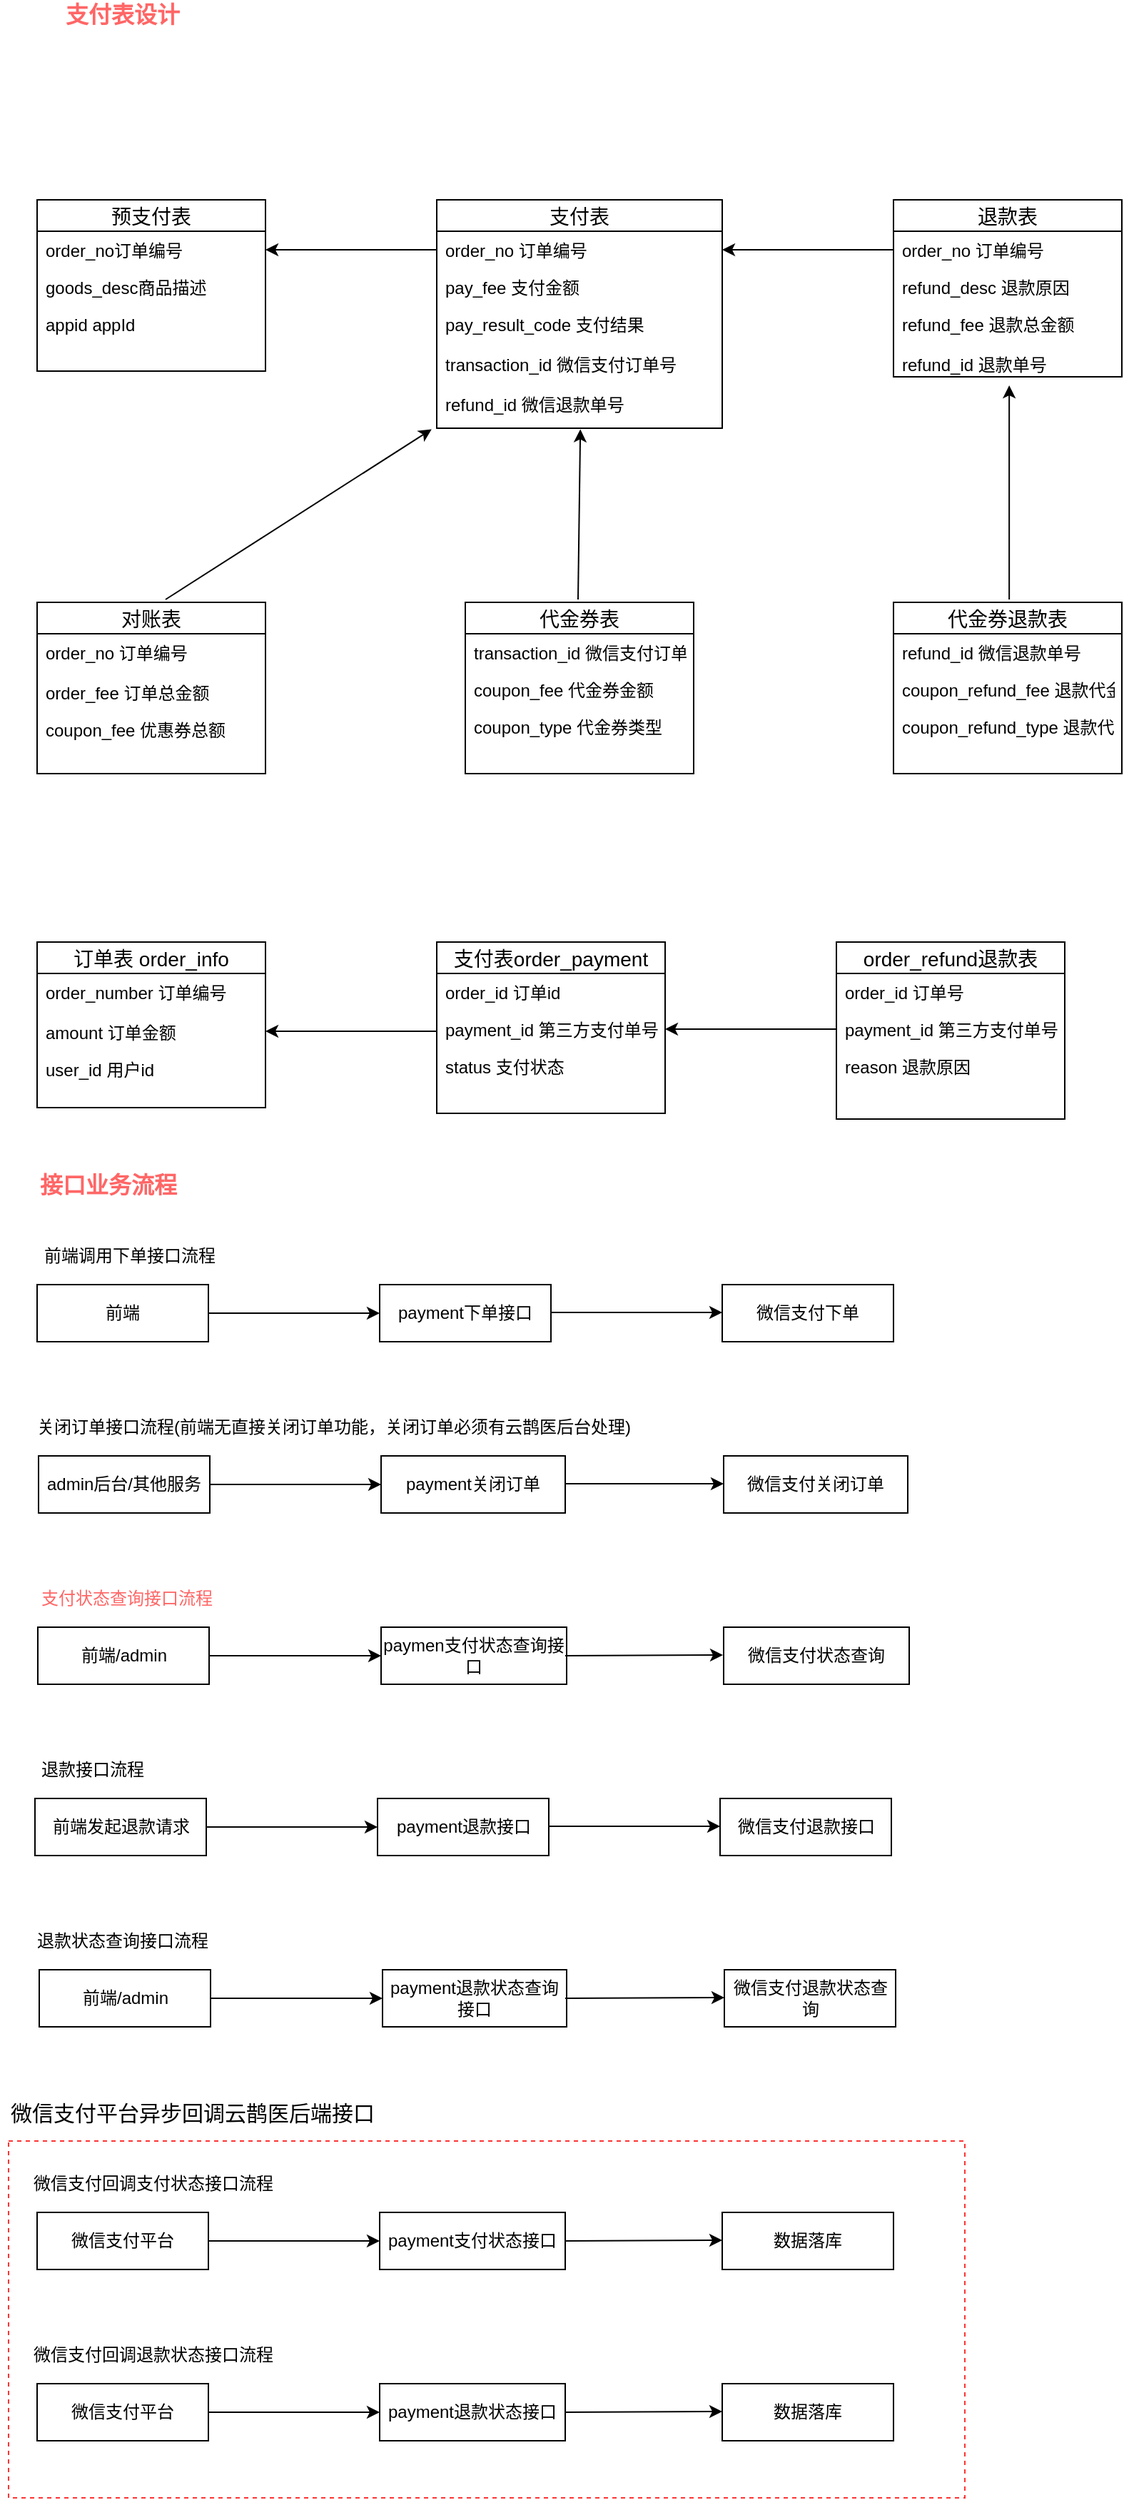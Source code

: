 <mxfile version="12.3.5" type="github" pages="1">
  <diagram id="xrXdwEM-tlKpLXVadPnm" name="第 1 页">
    <mxGraphModel dx="1550" dy="787" grid="1" gridSize="10" guides="1" tooltips="1" connect="1" arrows="1" fold="1" page="1" pageScale="1" pageWidth="1169" pageHeight="1654" math="0" shadow="0">
      <root>
        <mxCell id="0"/>
        <mxCell id="1" parent="0"/>
        <mxCell id="_7fp2GfrCFczivVZK0u0-68" value="" style="rounded=0;whiteSpace=wrap;html=1;fontColor=#000000;dashed=1;strokeColor=#FF3333;" vertex="1" parent="1">
          <mxGeometry x="100" y="1600" width="670" height="250" as="geometry"/>
        </mxCell>
        <mxCell id="gF-29q6ZPJOaGtryicZK-3" value="预支付表" style="swimlane;fontStyle=0;childLayout=stackLayout;horizontal=1;startSize=22;fillColor=none;horizontalStack=0;resizeParent=1;resizeParentMax=0;resizeLast=0;collapsible=1;marginBottom=0;swimlaneFillColor=#ffffff;align=center;fontSize=14;" parent="1" vertex="1">
          <mxGeometry x="120" y="240" width="160" height="120" as="geometry"/>
        </mxCell>
        <mxCell id="gF-29q6ZPJOaGtryicZK-5" value="order_no订单编号" style="text;strokeColor=none;fillColor=none;spacingLeft=4;spacingRight=4;overflow=hidden;rotatable=0;points=[[0,0.5],[1,0.5]];portConstraint=eastwest;fontSize=12;" parent="gF-29q6ZPJOaGtryicZK-3" vertex="1">
          <mxGeometry y="22" width="160" height="26" as="geometry"/>
        </mxCell>
        <mxCell id="gF-29q6ZPJOaGtryicZK-4" value="goods_desc商品描述" style="text;strokeColor=none;fillColor=none;spacingLeft=4;spacingRight=4;overflow=hidden;rotatable=0;points=[[0,0.5],[1,0.5]];portConstraint=eastwest;fontSize=12;" parent="gF-29q6ZPJOaGtryicZK-3" vertex="1">
          <mxGeometry y="48" width="160" height="26" as="geometry"/>
        </mxCell>
        <mxCell id="gF-29q6ZPJOaGtryicZK-6" value="appid appId" style="text;strokeColor=none;fillColor=none;spacingLeft=4;spacingRight=4;overflow=hidden;rotatable=0;points=[[0,0.5],[1,0.5]];portConstraint=eastwest;fontSize=12;" parent="gF-29q6ZPJOaGtryicZK-3" vertex="1">
          <mxGeometry y="74" width="160" height="46" as="geometry"/>
        </mxCell>
        <mxCell id="gF-29q6ZPJOaGtryicZK-7" value="支付表" style="swimlane;fontStyle=0;childLayout=stackLayout;horizontal=1;startSize=22;fillColor=none;horizontalStack=0;resizeParent=1;resizeParentMax=0;resizeLast=0;collapsible=1;marginBottom=0;swimlaneFillColor=#ffffff;align=center;fontSize=14;" parent="1" vertex="1">
          <mxGeometry x="400" y="240" width="200" height="160" as="geometry"/>
        </mxCell>
        <mxCell id="gF-29q6ZPJOaGtryicZK-8" value="order_no 订单编号" style="text;strokeColor=none;fillColor=none;spacingLeft=4;spacingRight=4;overflow=hidden;rotatable=0;points=[[0,0.5],[1,0.5]];portConstraint=eastwest;fontSize=12;" parent="gF-29q6ZPJOaGtryicZK-7" vertex="1">
          <mxGeometry y="22" width="200" height="26" as="geometry"/>
        </mxCell>
        <mxCell id="gF-29q6ZPJOaGtryicZK-9" value="pay_fee 支付金额" style="text;strokeColor=none;fillColor=none;spacingLeft=4;spacingRight=4;overflow=hidden;rotatable=0;points=[[0,0.5],[1,0.5]];portConstraint=eastwest;fontSize=12;" parent="gF-29q6ZPJOaGtryicZK-7" vertex="1">
          <mxGeometry y="48" width="200" height="26" as="geometry"/>
        </mxCell>
        <mxCell id="gF-29q6ZPJOaGtryicZK-10" value="pay_result_code 支付结果&#xa;&#xa;transaction_id 微信支付订单号&#xa;&#xa;refund_id 微信退款单号" style="text;strokeColor=none;fillColor=none;spacingLeft=4;spacingRight=4;overflow=hidden;rotatable=0;points=[[0,0.5],[1,0.5]];portConstraint=eastwest;fontSize=12;" parent="gF-29q6ZPJOaGtryicZK-7" vertex="1">
          <mxGeometry y="74" width="200" height="86" as="geometry"/>
        </mxCell>
        <mxCell id="gF-29q6ZPJOaGtryicZK-11" value="退款表" style="swimlane;fontStyle=0;childLayout=stackLayout;horizontal=1;startSize=22;fillColor=none;horizontalStack=0;resizeParent=1;resizeParentMax=0;resizeLast=0;collapsible=1;marginBottom=0;swimlaneFillColor=#ffffff;align=center;fontSize=14;" parent="1" vertex="1">
          <mxGeometry x="720" y="240" width="160" height="124" as="geometry"/>
        </mxCell>
        <mxCell id="gF-29q6ZPJOaGtryicZK-12" value="order_no 订单编号" style="text;strokeColor=none;fillColor=none;spacingLeft=4;spacingRight=4;overflow=hidden;rotatable=0;points=[[0,0.5],[1,0.5]];portConstraint=eastwest;fontSize=12;" parent="gF-29q6ZPJOaGtryicZK-11" vertex="1">
          <mxGeometry y="22" width="160" height="26" as="geometry"/>
        </mxCell>
        <mxCell id="gF-29q6ZPJOaGtryicZK-13" value="refund_desc 退款原因" style="text;strokeColor=none;fillColor=none;spacingLeft=4;spacingRight=4;overflow=hidden;rotatable=0;points=[[0,0.5],[1,0.5]];portConstraint=eastwest;fontSize=12;" parent="gF-29q6ZPJOaGtryicZK-11" vertex="1">
          <mxGeometry y="48" width="160" height="26" as="geometry"/>
        </mxCell>
        <mxCell id="gF-29q6ZPJOaGtryicZK-14" value="refund_fee 退款总金额&#xa;&#xa;refund_id 退款单号" style="text;strokeColor=none;fillColor=none;spacingLeft=4;spacingRight=4;overflow=hidden;rotatable=0;points=[[0,0.5],[1,0.5]];portConstraint=eastwest;fontSize=12;" parent="gF-29q6ZPJOaGtryicZK-11" vertex="1">
          <mxGeometry y="74" width="160" height="50" as="geometry"/>
        </mxCell>
        <mxCell id="gF-29q6ZPJOaGtryicZK-17" value="代金券表" style="swimlane;fontStyle=0;childLayout=stackLayout;horizontal=1;startSize=22;fillColor=none;horizontalStack=0;resizeParent=1;resizeParentMax=0;resizeLast=0;collapsible=1;marginBottom=0;swimlaneFillColor=#ffffff;align=center;fontSize=14;" parent="1" vertex="1">
          <mxGeometry x="420" y="522" width="160" height="120" as="geometry"/>
        </mxCell>
        <mxCell id="gF-29q6ZPJOaGtryicZK-18" value="transaction_id 微信支付订单号" style="text;strokeColor=none;fillColor=none;spacingLeft=4;spacingRight=4;overflow=hidden;rotatable=0;points=[[0,0.5],[1,0.5]];portConstraint=eastwest;fontSize=12;" parent="gF-29q6ZPJOaGtryicZK-17" vertex="1">
          <mxGeometry y="22" width="160" height="26" as="geometry"/>
        </mxCell>
        <mxCell id="gF-29q6ZPJOaGtryicZK-19" value="coupon_fee 代金券金额" style="text;strokeColor=none;fillColor=none;spacingLeft=4;spacingRight=4;overflow=hidden;rotatable=0;points=[[0,0.5],[1,0.5]];portConstraint=eastwest;fontSize=12;" parent="gF-29q6ZPJOaGtryicZK-17" vertex="1">
          <mxGeometry y="48" width="160" height="26" as="geometry"/>
        </mxCell>
        <mxCell id="gF-29q6ZPJOaGtryicZK-20" value="coupon_type 代金券类型" style="text;strokeColor=none;fillColor=none;spacingLeft=4;spacingRight=4;overflow=hidden;rotatable=0;points=[[0,0.5],[1,0.5]];portConstraint=eastwest;fontSize=12;" parent="gF-29q6ZPJOaGtryicZK-17" vertex="1">
          <mxGeometry y="74" width="160" height="46" as="geometry"/>
        </mxCell>
        <mxCell id="gF-29q6ZPJOaGtryicZK-25" value="代金券退款表" style="swimlane;fontStyle=0;childLayout=stackLayout;horizontal=1;startSize=22;fillColor=none;horizontalStack=0;resizeParent=1;resizeParentMax=0;resizeLast=0;collapsible=1;marginBottom=0;swimlaneFillColor=#ffffff;align=center;fontSize=14;" parent="1" vertex="1">
          <mxGeometry x="720" y="522" width="160" height="120" as="geometry"/>
        </mxCell>
        <mxCell id="gF-29q6ZPJOaGtryicZK-26" value="refund_id 微信退款单号" style="text;strokeColor=none;fillColor=none;spacingLeft=4;spacingRight=4;overflow=hidden;rotatable=0;points=[[0,0.5],[1,0.5]];portConstraint=eastwest;fontSize=12;" parent="gF-29q6ZPJOaGtryicZK-25" vertex="1">
          <mxGeometry y="22" width="160" height="26" as="geometry"/>
        </mxCell>
        <mxCell id="gF-29q6ZPJOaGtryicZK-27" value="coupon_refund_fee 退款代金券金额" style="text;strokeColor=none;fillColor=none;spacingLeft=4;spacingRight=4;overflow=hidden;rotatable=0;points=[[0,0.5],[1,0.5]];portConstraint=eastwest;fontSize=12;" parent="gF-29q6ZPJOaGtryicZK-25" vertex="1">
          <mxGeometry y="48" width="160" height="26" as="geometry"/>
        </mxCell>
        <mxCell id="gF-29q6ZPJOaGtryicZK-28" value="coupon_refund_type 退款代金券类型 " style="text;strokeColor=none;fillColor=none;spacingLeft=4;spacingRight=4;overflow=hidden;rotatable=0;points=[[0,0.5],[1,0.5]];portConstraint=eastwest;fontSize=12;" parent="gF-29q6ZPJOaGtryicZK-25" vertex="1">
          <mxGeometry y="74" width="160" height="46" as="geometry"/>
        </mxCell>
        <mxCell id="gF-29q6ZPJOaGtryicZK-33" value="" style="endArrow=classic;html=1;entryX=1;entryY=0.5;entryDx=0;entryDy=0;exitX=0;exitY=0.5;exitDx=0;exitDy=0;" parent="1" source="gF-29q6ZPJOaGtryicZK-8" target="gF-29q6ZPJOaGtryicZK-5" edge="1">
          <mxGeometry width="50" height="50" relative="1" as="geometry">
            <mxPoint x="360" y="210" as="sourcePoint"/>
            <mxPoint x="410" y="160" as="targetPoint"/>
          </mxGeometry>
        </mxCell>
        <mxCell id="gF-29q6ZPJOaGtryicZK-42" value="" style="endArrow=classic;html=1;entryX=1;entryY=0.5;entryDx=0;entryDy=0;exitX=0;exitY=0.5;exitDx=0;exitDy=0;" parent="1" source="gF-29q6ZPJOaGtryicZK-12" target="gF-29q6ZPJOaGtryicZK-8" edge="1">
          <mxGeometry width="50" height="50" relative="1" as="geometry">
            <mxPoint x="710" y="550" as="sourcePoint"/>
            <mxPoint x="660" y="450" as="targetPoint"/>
          </mxGeometry>
        </mxCell>
        <mxCell id="gF-29q6ZPJOaGtryicZK-44" value="" style="endArrow=classic;html=1;entryX=0.458;entryY=1.009;entryDx=0;entryDy=0;entryPerimeter=0;" parent="1" edge="1">
          <mxGeometry width="50" height="50" relative="1" as="geometry">
            <mxPoint x="499" y="520" as="sourcePoint"/>
            <mxPoint x="500.6" y="400.774" as="targetPoint"/>
          </mxGeometry>
        </mxCell>
        <mxCell id="gF-29q6ZPJOaGtryicZK-45" value="" style="endArrow=classic;html=1;entryX=0.563;entryY=1.12;entryDx=0;entryDy=0;entryPerimeter=0;exitX=0.563;exitY=-0.017;exitDx=0;exitDy=0;exitPerimeter=0;" parent="1" edge="1">
          <mxGeometry width="50" height="50" relative="1" as="geometry">
            <mxPoint x="801.08" y="519.96" as="sourcePoint"/>
            <mxPoint x="801.08" y="370" as="targetPoint"/>
          </mxGeometry>
        </mxCell>
        <mxCell id="_7fp2GfrCFczivVZK0u0-1" value="对账表" style="swimlane;fontStyle=0;childLayout=stackLayout;horizontal=1;startSize=22;fillColor=none;horizontalStack=0;resizeParent=1;resizeParentMax=0;resizeLast=0;collapsible=1;marginBottom=0;swimlaneFillColor=#ffffff;align=center;fontSize=14;" vertex="1" parent="1">
          <mxGeometry x="120" y="522" width="160" height="120" as="geometry"/>
        </mxCell>
        <mxCell id="_7fp2GfrCFczivVZK0u0-2" value="order_no 订单编号" style="text;strokeColor=none;fillColor=none;spacingLeft=4;spacingRight=4;overflow=hidden;rotatable=0;points=[[0,0.5],[1,0.5]];portConstraint=eastwest;fontSize=12;" vertex="1" parent="_7fp2GfrCFczivVZK0u0-1">
          <mxGeometry y="22" width="160" height="28" as="geometry"/>
        </mxCell>
        <mxCell id="_7fp2GfrCFczivVZK0u0-3" value="order_fee 订单总金额" style="text;strokeColor=none;fillColor=none;spacingLeft=4;spacingRight=4;overflow=hidden;rotatable=0;points=[[0,0.5],[1,0.5]];portConstraint=eastwest;fontSize=12;" vertex="1" parent="_7fp2GfrCFczivVZK0u0-1">
          <mxGeometry y="50" width="160" height="26" as="geometry"/>
        </mxCell>
        <mxCell id="_7fp2GfrCFczivVZK0u0-4" value="coupon_fee 优惠券总额" style="text;strokeColor=none;fillColor=none;spacingLeft=4;spacingRight=4;overflow=hidden;rotatable=0;points=[[0,0.5],[1,0.5]];portConstraint=eastwest;fontSize=12;" vertex="1" parent="_7fp2GfrCFczivVZK0u0-1">
          <mxGeometry y="76" width="160" height="44" as="geometry"/>
        </mxCell>
        <mxCell id="_7fp2GfrCFczivVZK0u0-5" value="" style="endArrow=classic;html=1;entryX=-0.018;entryY=1.009;entryDx=0;entryDy=0;entryPerimeter=0;" edge="1" parent="1" target="gF-29q6ZPJOaGtryicZK-10">
          <mxGeometry width="50" height="50" relative="1" as="geometry">
            <mxPoint x="210" y="520" as="sourcePoint"/>
            <mxPoint x="260" y="470" as="targetPoint"/>
          </mxGeometry>
        </mxCell>
        <mxCell id="_7fp2GfrCFczivVZK0u0-6" value="订单表 order_info" style="swimlane;fontStyle=0;childLayout=stackLayout;horizontal=1;startSize=22;fillColor=none;horizontalStack=0;resizeParent=1;resizeParentMax=0;resizeLast=0;collapsible=1;marginBottom=0;swimlaneFillColor=#ffffff;align=center;fontSize=14;" vertex="1" parent="1">
          <mxGeometry x="120" y="760" width="160" height="116" as="geometry"/>
        </mxCell>
        <mxCell id="_7fp2GfrCFczivVZK0u0-7" value="order_number 订单编号" style="text;strokeColor=none;fillColor=none;spacingLeft=4;spacingRight=4;overflow=hidden;rotatable=0;points=[[0,0.5],[1,0.5]];portConstraint=eastwest;fontSize=12;" vertex="1" parent="_7fp2GfrCFczivVZK0u0-6">
          <mxGeometry y="22" width="160" height="28" as="geometry"/>
        </mxCell>
        <mxCell id="_7fp2GfrCFczivVZK0u0-8" value="amount 订单金额" style="text;strokeColor=none;fillColor=none;spacingLeft=4;spacingRight=4;overflow=hidden;rotatable=0;points=[[0,0.5],[1,0.5]];portConstraint=eastwest;fontSize=12;" vertex="1" parent="_7fp2GfrCFczivVZK0u0-6">
          <mxGeometry y="50" width="160" height="26" as="geometry"/>
        </mxCell>
        <mxCell id="_7fp2GfrCFczivVZK0u0-9" value="user_id 用户id" style="text;strokeColor=none;fillColor=none;spacingLeft=4;spacingRight=4;overflow=hidden;rotatable=0;points=[[0,0.5],[1,0.5]];portConstraint=eastwest;fontSize=12;" vertex="1" parent="_7fp2GfrCFczivVZK0u0-6">
          <mxGeometry y="76" width="160" height="40" as="geometry"/>
        </mxCell>
        <mxCell id="_7fp2GfrCFczivVZK0u0-10" value="支付表order_payment" style="swimlane;fontStyle=0;childLayout=stackLayout;horizontal=1;startSize=22;fillColor=none;horizontalStack=0;resizeParent=1;resizeParentMax=0;resizeLast=0;collapsible=1;marginBottom=0;swimlaneFillColor=#ffffff;align=center;fontSize=14;" vertex="1" parent="1">
          <mxGeometry x="400" y="760" width="160" height="120" as="geometry"/>
        </mxCell>
        <mxCell id="_7fp2GfrCFczivVZK0u0-11" value="order_id 订单id" style="text;strokeColor=none;fillColor=none;spacingLeft=4;spacingRight=4;overflow=hidden;rotatable=0;points=[[0,0.5],[1,0.5]];portConstraint=eastwest;fontSize=12;" vertex="1" parent="_7fp2GfrCFczivVZK0u0-10">
          <mxGeometry y="22" width="160" height="26" as="geometry"/>
        </mxCell>
        <mxCell id="_7fp2GfrCFczivVZK0u0-12" value="payment_id 第三方支付单号" style="text;strokeColor=none;fillColor=none;spacingLeft=4;spacingRight=4;overflow=hidden;rotatable=0;points=[[0,0.5],[1,0.5]];portConstraint=eastwest;fontSize=12;" vertex="1" parent="_7fp2GfrCFczivVZK0u0-10">
          <mxGeometry y="48" width="160" height="26" as="geometry"/>
        </mxCell>
        <mxCell id="_7fp2GfrCFczivVZK0u0-13" value="status 支付状态" style="text;strokeColor=none;fillColor=none;spacingLeft=4;spacingRight=4;overflow=hidden;rotatable=0;points=[[0,0.5],[1,0.5]];portConstraint=eastwest;fontSize=12;" vertex="1" parent="_7fp2GfrCFczivVZK0u0-10">
          <mxGeometry y="74" width="160" height="46" as="geometry"/>
        </mxCell>
        <mxCell id="_7fp2GfrCFczivVZK0u0-14" value="order_refund退款表" style="swimlane;fontStyle=0;childLayout=stackLayout;horizontal=1;startSize=22;fillColor=none;horizontalStack=0;resizeParent=1;resizeParentMax=0;resizeLast=0;collapsible=1;marginBottom=0;swimlaneFillColor=#ffffff;align=center;fontSize=14;" vertex="1" parent="1">
          <mxGeometry x="680" y="760" width="160" height="124" as="geometry"/>
        </mxCell>
        <mxCell id="_7fp2GfrCFczivVZK0u0-15" value="order_id 订单号" style="text;strokeColor=none;fillColor=none;spacingLeft=4;spacingRight=4;overflow=hidden;rotatable=0;points=[[0,0.5],[1,0.5]];portConstraint=eastwest;fontSize=12;" vertex="1" parent="_7fp2GfrCFczivVZK0u0-14">
          <mxGeometry y="22" width="160" height="26" as="geometry"/>
        </mxCell>
        <mxCell id="_7fp2GfrCFczivVZK0u0-16" value="payment_id 第三方支付单号" style="text;strokeColor=none;fillColor=none;spacingLeft=4;spacingRight=4;overflow=hidden;rotatable=0;points=[[0,0.5],[1,0.5]];portConstraint=eastwest;fontSize=12;" vertex="1" parent="_7fp2GfrCFczivVZK0u0-14">
          <mxGeometry y="48" width="160" height="26" as="geometry"/>
        </mxCell>
        <mxCell id="_7fp2GfrCFczivVZK0u0-17" value="reason 退款原因" style="text;strokeColor=none;fillColor=none;spacingLeft=4;spacingRight=4;overflow=hidden;rotatable=0;points=[[0,0.5],[1,0.5]];portConstraint=eastwest;fontSize=12;" vertex="1" parent="_7fp2GfrCFczivVZK0u0-14">
          <mxGeometry y="74" width="160" height="50" as="geometry"/>
        </mxCell>
        <mxCell id="_7fp2GfrCFczivVZK0u0-18" value="" style="endArrow=classic;html=1;entryX=1;entryY=0.5;entryDx=0;entryDy=0;exitX=0;exitY=0.5;exitDx=0;exitDy=0;" edge="1" parent="1" source="_7fp2GfrCFczivVZK0u0-16" target="_7fp2GfrCFczivVZK0u0-12">
          <mxGeometry width="50" height="50" relative="1" as="geometry">
            <mxPoint x="660" y="960" as="sourcePoint"/>
            <mxPoint x="710" y="910" as="targetPoint"/>
          </mxGeometry>
        </mxCell>
        <mxCell id="_7fp2GfrCFczivVZK0u0-19" value="" style="endArrow=classic;html=1;entryX=1;entryY=0.5;entryDx=0;entryDy=0;exitX=0;exitY=0.5;exitDx=0;exitDy=0;" edge="1" parent="1">
          <mxGeometry width="50" height="50" relative="1" as="geometry">
            <mxPoint x="400" y="822.5" as="sourcePoint"/>
            <mxPoint x="280" y="822.5" as="targetPoint"/>
          </mxGeometry>
        </mxCell>
        <mxCell id="_7fp2GfrCFczivVZK0u0-20" value="&lt;font style=&quot;font-size: 16px&quot; color=&quot;#ff6666&quot;&gt;&lt;b&gt;支付表设计&lt;/b&gt;&lt;/font&gt;" style="text;html=1;strokeColor=none;fillColor=none;align=center;verticalAlign=middle;whiteSpace=wrap;rounded=0;" vertex="1" parent="1">
          <mxGeometry x="120" y="100" width="120" height="20" as="geometry"/>
        </mxCell>
        <mxCell id="_7fp2GfrCFczivVZK0u0-21" value="前端" style="rounded=0;whiteSpace=wrap;html=1;" vertex="1" parent="1">
          <mxGeometry x="120" y="1000" width="120" height="40" as="geometry"/>
        </mxCell>
        <mxCell id="_7fp2GfrCFczivVZK0u0-22" value="&lt;font color=&quot;#ff6666&quot;&gt;&lt;span style=&quot;font-size: 16px&quot;&gt;&lt;b&gt;接口业务流程&lt;/b&gt;&lt;/span&gt;&lt;/font&gt;" style="text;html=1;strokeColor=none;fillColor=none;align=center;verticalAlign=middle;whiteSpace=wrap;rounded=0;" vertex="1" parent="1">
          <mxGeometry x="110" y="920" width="120" height="20" as="geometry"/>
        </mxCell>
        <mxCell id="_7fp2GfrCFczivVZK0u0-23" value="payment下单接口" style="rounded=0;whiteSpace=wrap;html=1;" vertex="1" parent="1">
          <mxGeometry x="360" y="1000" width="120" height="40" as="geometry"/>
        </mxCell>
        <mxCell id="_7fp2GfrCFczivVZK0u0-24" value="微信支付下单" style="rounded=0;whiteSpace=wrap;html=1;" vertex="1" parent="1">
          <mxGeometry x="600" y="1000" width="120" height="40" as="geometry"/>
        </mxCell>
        <mxCell id="_7fp2GfrCFczivVZK0u0-25" value="" style="endArrow=classic;html=1;exitX=1;exitY=0.5;exitDx=0;exitDy=0;entryX=0;entryY=0.5;entryDx=0;entryDy=0;" edge="1" parent="1" source="_7fp2GfrCFczivVZK0u0-21" target="_7fp2GfrCFczivVZK0u0-23">
          <mxGeometry width="50" height="50" relative="1" as="geometry">
            <mxPoint x="300" y="920" as="sourcePoint"/>
            <mxPoint x="300" y="940" as="targetPoint"/>
          </mxGeometry>
        </mxCell>
        <mxCell id="_7fp2GfrCFczivVZK0u0-26" value="" style="endArrow=classic;html=1;exitX=1;exitY=0.5;exitDx=0;exitDy=0;entryX=0;entryY=0.5;entryDx=0;entryDy=0;" edge="1" parent="1">
          <mxGeometry width="50" height="50" relative="1" as="geometry">
            <mxPoint x="480" y="1019.5" as="sourcePoint"/>
            <mxPoint x="600" y="1019.5" as="targetPoint"/>
          </mxGeometry>
        </mxCell>
        <mxCell id="_7fp2GfrCFczivVZK0u0-27" value="前端调用下单接口流程" style="text;html=1;strokeColor=none;fillColor=none;align=center;verticalAlign=middle;whiteSpace=wrap;rounded=0;" vertex="1" parent="1">
          <mxGeometry x="120" y="970" width="130" height="20" as="geometry"/>
        </mxCell>
        <mxCell id="_7fp2GfrCFczivVZK0u0-28" value="admin后台/其他服务" style="rounded=0;whiteSpace=wrap;html=1;" vertex="1" parent="1">
          <mxGeometry x="121" y="1120" width="120" height="40" as="geometry"/>
        </mxCell>
        <mxCell id="_7fp2GfrCFczivVZK0u0-29" value="payment关闭订单" style="rounded=0;whiteSpace=wrap;html=1;" vertex="1" parent="1">
          <mxGeometry x="361" y="1120" width="129" height="40" as="geometry"/>
        </mxCell>
        <mxCell id="_7fp2GfrCFczivVZK0u0-30" value="微信支付关闭订单" style="rounded=0;whiteSpace=wrap;html=1;" vertex="1" parent="1">
          <mxGeometry x="601" y="1120" width="129" height="40" as="geometry"/>
        </mxCell>
        <mxCell id="_7fp2GfrCFczivVZK0u0-31" value="" style="endArrow=classic;html=1;exitX=1;exitY=0.5;exitDx=0;exitDy=0;entryX=0;entryY=0.5;entryDx=0;entryDy=0;" edge="1" parent="1" source="_7fp2GfrCFczivVZK0u0-28" target="_7fp2GfrCFczivVZK0u0-29">
          <mxGeometry width="50" height="50" relative="1" as="geometry">
            <mxPoint x="301" y="1040" as="sourcePoint"/>
            <mxPoint x="301" y="1060" as="targetPoint"/>
          </mxGeometry>
        </mxCell>
        <mxCell id="_7fp2GfrCFczivVZK0u0-32" value="" style="endArrow=classic;html=1;entryX=0;entryY=0.5;entryDx=0;entryDy=0;exitX=1;exitY=0.488;exitDx=0;exitDy=0;exitPerimeter=0;" edge="1" parent="1" source="_7fp2GfrCFczivVZK0u0-29">
          <mxGeometry width="50" height="50" relative="1" as="geometry">
            <mxPoint x="500" y="1140" as="sourcePoint"/>
            <mxPoint x="601" y="1139.5" as="targetPoint"/>
          </mxGeometry>
        </mxCell>
        <mxCell id="_7fp2GfrCFczivVZK0u0-33" value="关闭订单接口流程(前端无直接关闭订单功能，关闭订单必须有云鹊医后台处理)" style="text;html=1;strokeColor=none;fillColor=none;align=center;verticalAlign=middle;whiteSpace=wrap;rounded=0;" vertex="1" parent="1">
          <mxGeometry x="116" y="1090" width="424" height="20" as="geometry"/>
        </mxCell>
        <mxCell id="_7fp2GfrCFczivVZK0u0-34" value="前端/admin" style="rounded=0;whiteSpace=wrap;html=1;" vertex="1" parent="1">
          <mxGeometry x="120.5" y="1240" width="120" height="40" as="geometry"/>
        </mxCell>
        <mxCell id="_7fp2GfrCFczivVZK0u0-35" value="paymen支付状态查询接口" style="rounded=0;whiteSpace=wrap;html=1;" vertex="1" parent="1">
          <mxGeometry x="361" y="1240" width="130" height="40" as="geometry"/>
        </mxCell>
        <mxCell id="_7fp2GfrCFczivVZK0u0-36" value="微信支付状态查询" style="rounded=0;whiteSpace=wrap;html=1;" vertex="1" parent="1">
          <mxGeometry x="601" y="1240" width="130" height="40" as="geometry"/>
        </mxCell>
        <mxCell id="_7fp2GfrCFczivVZK0u0-37" value="" style="endArrow=classic;html=1;exitX=1;exitY=0.5;exitDx=0;exitDy=0;entryX=0;entryY=0.5;entryDx=0;entryDy=0;" edge="1" parent="1" source="_7fp2GfrCFczivVZK0u0-34" target="_7fp2GfrCFczivVZK0u0-35">
          <mxGeometry width="50" height="50" relative="1" as="geometry">
            <mxPoint x="300.5" y="1160" as="sourcePoint"/>
            <mxPoint x="300.5" y="1180" as="targetPoint"/>
          </mxGeometry>
        </mxCell>
        <mxCell id="_7fp2GfrCFczivVZK0u0-38" value="" style="endArrow=classic;html=1;entryX=0;entryY=0.5;entryDx=0;entryDy=0;" edge="1" parent="1">
          <mxGeometry width="50" height="50" relative="1" as="geometry">
            <mxPoint x="490" y="1260" as="sourcePoint"/>
            <mxPoint x="600.5" y="1259.5" as="targetPoint"/>
          </mxGeometry>
        </mxCell>
        <mxCell id="_7fp2GfrCFczivVZK0u0-39" value="&lt;font color=&quot;#ff6666&quot;&gt;支付状态查询接口流程&lt;/font&gt;" style="text;html=1;strokeColor=none;fillColor=none;align=center;verticalAlign=middle;whiteSpace=wrap;rounded=0;" vertex="1" parent="1">
          <mxGeometry x="116" y="1210" width="134" height="20" as="geometry"/>
        </mxCell>
        <mxCell id="_7fp2GfrCFczivVZK0u0-40" value="前端发起退款请求" style="rounded=0;whiteSpace=wrap;html=1;" vertex="1" parent="1">
          <mxGeometry x="118.5" y="1360" width="120" height="40" as="geometry"/>
        </mxCell>
        <mxCell id="_7fp2GfrCFczivVZK0u0-41" value="payment退款接口" style="rounded=0;whiteSpace=wrap;html=1;" vertex="1" parent="1">
          <mxGeometry x="358.5" y="1360" width="120" height="40" as="geometry"/>
        </mxCell>
        <mxCell id="_7fp2GfrCFczivVZK0u0-42" value="微信支付退款接口" style="rounded=0;whiteSpace=wrap;html=1;" vertex="1" parent="1">
          <mxGeometry x="598.5" y="1360" width="120" height="40" as="geometry"/>
        </mxCell>
        <mxCell id="_7fp2GfrCFczivVZK0u0-43" value="" style="endArrow=classic;html=1;exitX=1;exitY=0.5;exitDx=0;exitDy=0;entryX=0;entryY=0.5;entryDx=0;entryDy=0;" edge="1" parent="1" source="_7fp2GfrCFczivVZK0u0-40" target="_7fp2GfrCFczivVZK0u0-41">
          <mxGeometry width="50" height="50" relative="1" as="geometry">
            <mxPoint x="298.5" y="1280" as="sourcePoint"/>
            <mxPoint x="298.5" y="1300" as="targetPoint"/>
          </mxGeometry>
        </mxCell>
        <mxCell id="_7fp2GfrCFczivVZK0u0-44" value="" style="endArrow=classic;html=1;exitX=1;exitY=0.5;exitDx=0;exitDy=0;entryX=0;entryY=0.5;entryDx=0;entryDy=0;" edge="1" parent="1">
          <mxGeometry width="50" height="50" relative="1" as="geometry">
            <mxPoint x="478.5" y="1379.5" as="sourcePoint"/>
            <mxPoint x="598.5" y="1379.5" as="targetPoint"/>
          </mxGeometry>
        </mxCell>
        <mxCell id="_7fp2GfrCFczivVZK0u0-45" value="退款接口流程" style="text;html=1;strokeColor=none;fillColor=none;align=center;verticalAlign=middle;whiteSpace=wrap;rounded=0;fontColor=#000000;" vertex="1" parent="1">
          <mxGeometry x="111" y="1330" width="96" height="20" as="geometry"/>
        </mxCell>
        <mxCell id="_7fp2GfrCFczivVZK0u0-46" value="前端/admin" style="rounded=0;whiteSpace=wrap;html=1;" vertex="1" parent="1">
          <mxGeometry x="121.5" y="1480" width="120" height="40" as="geometry"/>
        </mxCell>
        <mxCell id="_7fp2GfrCFczivVZK0u0-47" value="payment退款状态查询接口" style="rounded=0;whiteSpace=wrap;html=1;" vertex="1" parent="1">
          <mxGeometry x="362" y="1480" width="129" height="40" as="geometry"/>
        </mxCell>
        <mxCell id="_7fp2GfrCFczivVZK0u0-48" value="微信支付退款状态查询" style="rounded=0;whiteSpace=wrap;html=1;" vertex="1" parent="1">
          <mxGeometry x="601.5" y="1480" width="120" height="40" as="geometry"/>
        </mxCell>
        <mxCell id="_7fp2GfrCFczivVZK0u0-49" value="" style="endArrow=classic;html=1;exitX=1;exitY=0.5;exitDx=0;exitDy=0;entryX=0;entryY=0.5;entryDx=0;entryDy=0;" edge="1" parent="1" source="_7fp2GfrCFczivVZK0u0-46" target="_7fp2GfrCFczivVZK0u0-47">
          <mxGeometry width="50" height="50" relative="1" as="geometry">
            <mxPoint x="301.5" y="1400" as="sourcePoint"/>
            <mxPoint x="301.5" y="1420" as="targetPoint"/>
          </mxGeometry>
        </mxCell>
        <mxCell id="_7fp2GfrCFczivVZK0u0-50" value="" style="endArrow=classic;html=1;entryX=0;entryY=0.5;entryDx=0;entryDy=0;" edge="1" parent="1">
          <mxGeometry width="50" height="50" relative="1" as="geometry">
            <mxPoint x="490" y="1500" as="sourcePoint"/>
            <mxPoint x="601.5" y="1499.5" as="targetPoint"/>
          </mxGeometry>
        </mxCell>
        <mxCell id="_7fp2GfrCFczivVZK0u0-51" value="退款状态查询接口流程" style="text;html=1;strokeColor=none;fillColor=none;align=center;verticalAlign=middle;whiteSpace=wrap;rounded=0;" vertex="1" parent="1">
          <mxGeometry x="113" y="1450" width="134" height="20" as="geometry"/>
        </mxCell>
        <mxCell id="_7fp2GfrCFczivVZK0u0-52" value="微信支付平台" style="rounded=0;whiteSpace=wrap;html=1;" vertex="1" parent="1">
          <mxGeometry x="120" y="1650" width="120" height="40" as="geometry"/>
        </mxCell>
        <mxCell id="_7fp2GfrCFczivVZK0u0-53" value="payment支付状态接口" style="rounded=0;whiteSpace=wrap;html=1;" vertex="1" parent="1">
          <mxGeometry x="360" y="1650" width="130" height="40" as="geometry"/>
        </mxCell>
        <mxCell id="_7fp2GfrCFczivVZK0u0-54" value="数据落库" style="rounded=0;whiteSpace=wrap;html=1;" vertex="1" parent="1">
          <mxGeometry x="600" y="1650" width="120" height="40" as="geometry"/>
        </mxCell>
        <mxCell id="_7fp2GfrCFczivVZK0u0-55" value="" style="endArrow=classic;html=1;exitX=1;exitY=0.5;exitDx=0;exitDy=0;entryX=0;entryY=0.5;entryDx=0;entryDy=0;" edge="1" parent="1" source="_7fp2GfrCFczivVZK0u0-52" target="_7fp2GfrCFczivVZK0u0-53">
          <mxGeometry width="50" height="50" relative="1" as="geometry">
            <mxPoint x="300" y="1570" as="sourcePoint"/>
            <mxPoint x="300" y="1590" as="targetPoint"/>
          </mxGeometry>
        </mxCell>
        <mxCell id="_7fp2GfrCFczivVZK0u0-56" value="" style="endArrow=classic;html=1;entryX=0;entryY=0.5;entryDx=0;entryDy=0;" edge="1" parent="1">
          <mxGeometry width="50" height="50" relative="1" as="geometry">
            <mxPoint x="490" y="1670" as="sourcePoint"/>
            <mxPoint x="600" y="1669.5" as="targetPoint"/>
          </mxGeometry>
        </mxCell>
        <mxCell id="_7fp2GfrCFczivVZK0u0-57" value="微信支付回调支付状态接口流程" style="text;html=1;strokeColor=none;fillColor=none;align=center;verticalAlign=middle;whiteSpace=wrap;rounded=0;" vertex="1" parent="1">
          <mxGeometry x="112" y="1620" width="179" height="20" as="geometry"/>
        </mxCell>
        <mxCell id="_7fp2GfrCFczivVZK0u0-60" value="微信支付平台" style="rounded=0;whiteSpace=wrap;html=1;" vertex="1" parent="1">
          <mxGeometry x="120" y="1770" width="120" height="40" as="geometry"/>
        </mxCell>
        <mxCell id="_7fp2GfrCFczivVZK0u0-61" value="payment退款状态接口" style="rounded=0;whiteSpace=wrap;html=1;" vertex="1" parent="1">
          <mxGeometry x="360" y="1770" width="130" height="40" as="geometry"/>
        </mxCell>
        <mxCell id="_7fp2GfrCFczivVZK0u0-62" value="数据落库" style="rounded=0;whiteSpace=wrap;html=1;" vertex="1" parent="1">
          <mxGeometry x="600" y="1770" width="120" height="40" as="geometry"/>
        </mxCell>
        <mxCell id="_7fp2GfrCFczivVZK0u0-63" value="" style="endArrow=classic;html=1;exitX=1;exitY=0.5;exitDx=0;exitDy=0;entryX=0;entryY=0.5;entryDx=0;entryDy=0;" edge="1" parent="1" source="_7fp2GfrCFczivVZK0u0-60" target="_7fp2GfrCFczivVZK0u0-61">
          <mxGeometry width="50" height="50" relative="1" as="geometry">
            <mxPoint x="300" y="1690" as="sourcePoint"/>
            <mxPoint x="300" y="1710" as="targetPoint"/>
          </mxGeometry>
        </mxCell>
        <mxCell id="_7fp2GfrCFczivVZK0u0-64" value="" style="endArrow=classic;html=1;entryX=0;entryY=0.5;entryDx=0;entryDy=0;" edge="1" parent="1">
          <mxGeometry width="50" height="50" relative="1" as="geometry">
            <mxPoint x="490" y="1790" as="sourcePoint"/>
            <mxPoint x="600" y="1789.5" as="targetPoint"/>
          </mxGeometry>
        </mxCell>
        <mxCell id="_7fp2GfrCFczivVZK0u0-65" value="微信支付回调退款状态接口流程" style="text;html=1;strokeColor=none;fillColor=none;align=center;verticalAlign=middle;whiteSpace=wrap;rounded=0;" vertex="1" parent="1">
          <mxGeometry x="112" y="1740" width="179" height="20" as="geometry"/>
        </mxCell>
        <mxCell id="_7fp2GfrCFczivVZK0u0-69" value="微信支付平台异步回调云鹊医后端接口" style="text;html=1;strokeColor=none;fillColor=none;align=center;verticalAlign=middle;whiteSpace=wrap;rounded=0;dashed=1;fontColor=#000000;fontSize=15;" vertex="1" parent="1">
          <mxGeometry x="94" y="1570" width="270" height="20" as="geometry"/>
        </mxCell>
      </root>
    </mxGraphModel>
  </diagram>
</mxfile>
